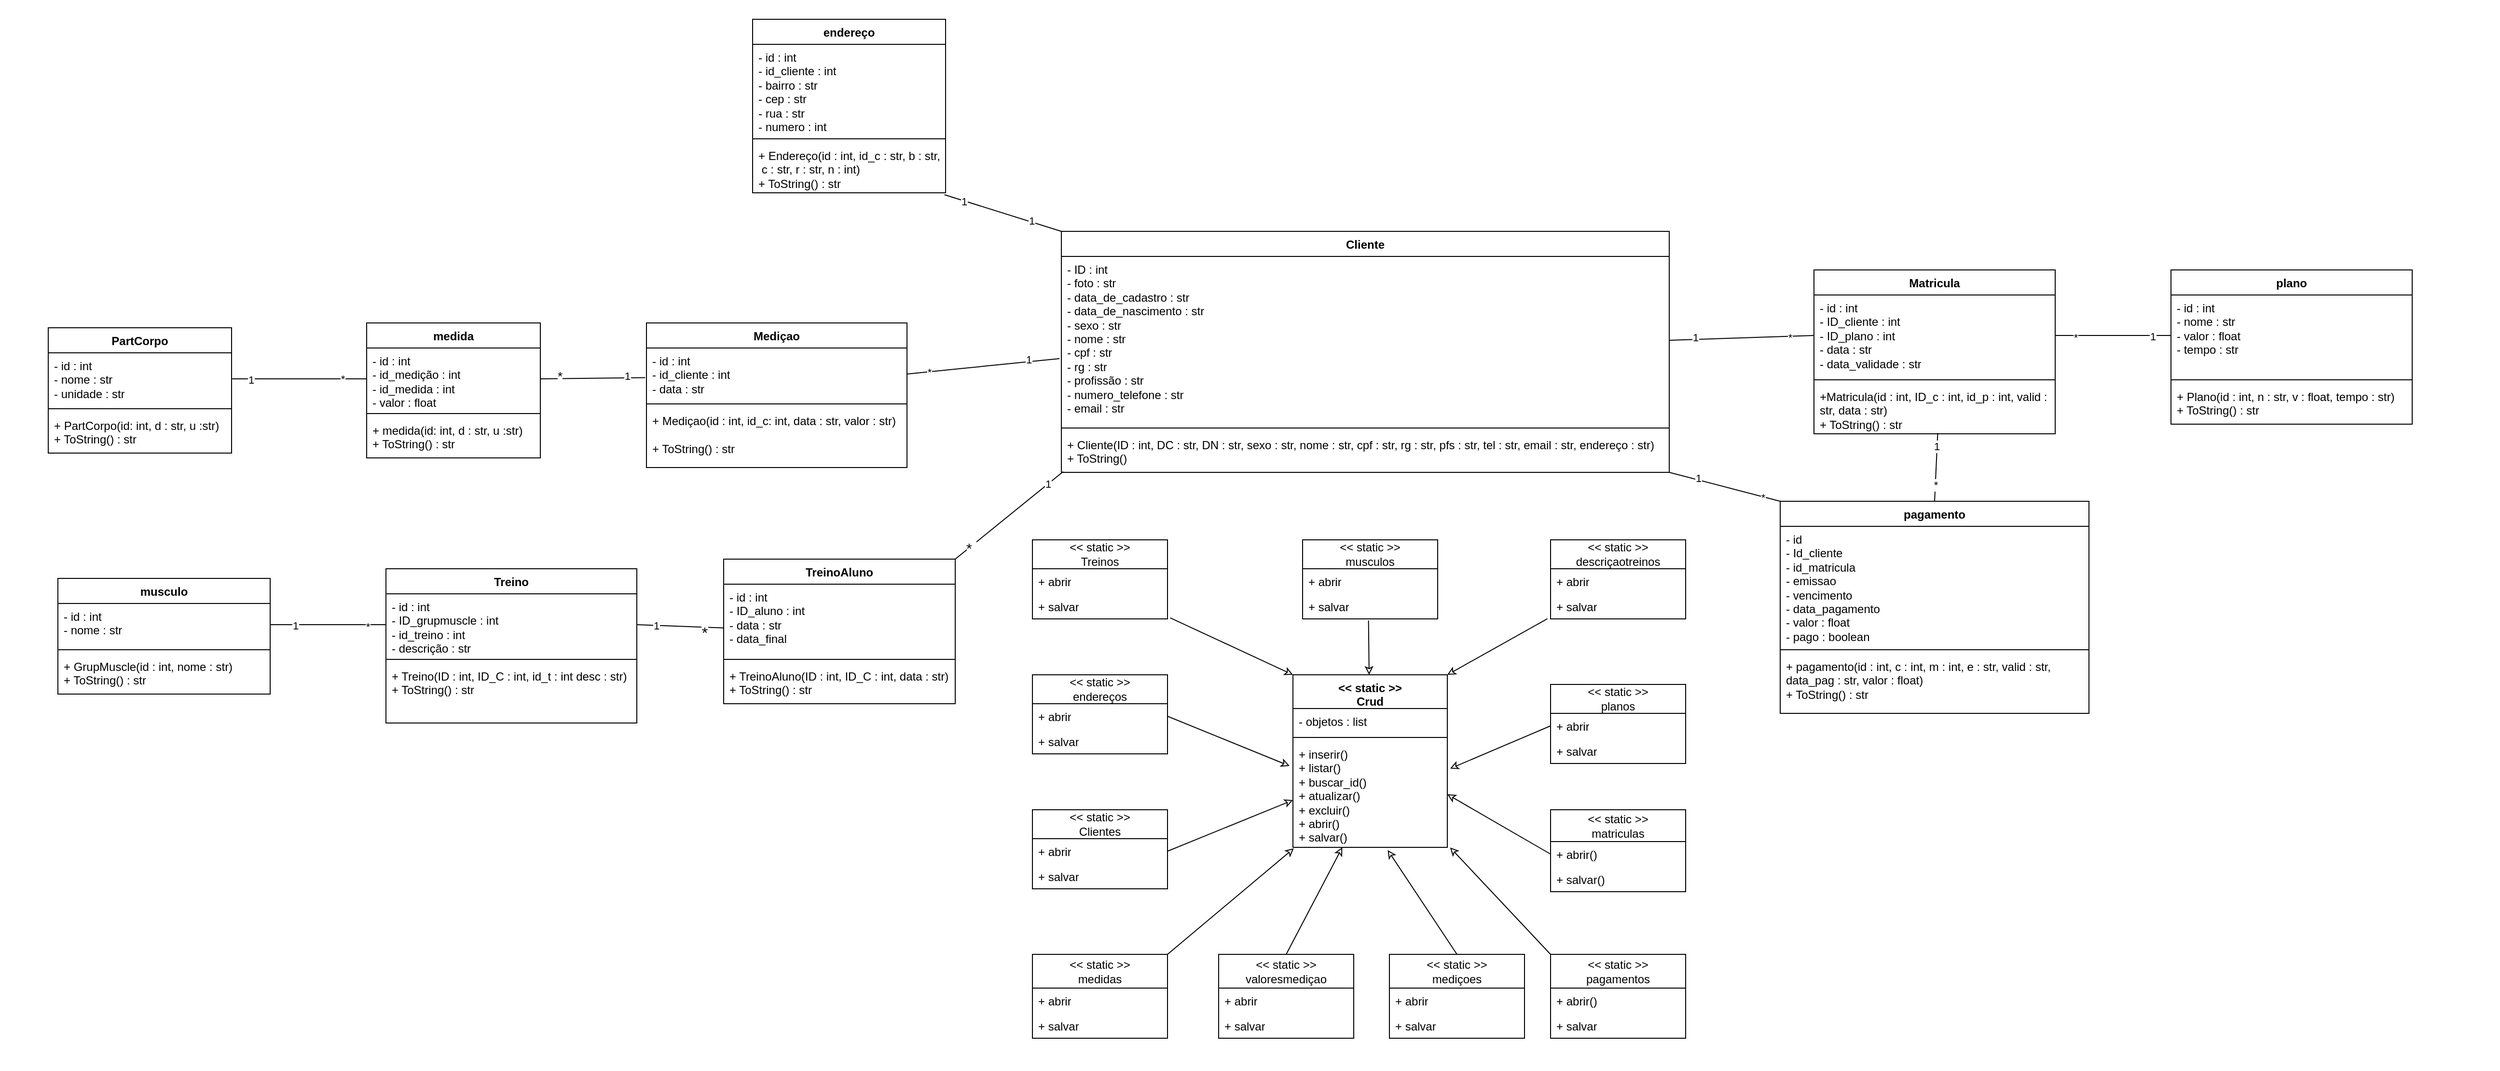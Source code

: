 <mxfile version="26.0.10">
  <diagram name="Página-1" id="hUZD1vpl5YjPBfnvqWsc">
    <mxGraphModel dx="4522" dy="1560" grid="1" gridSize="10" guides="1" tooltips="1" connect="1" arrows="1" fold="1" page="1" pageScale="1" pageWidth="827" pageHeight="1169" math="0" shadow="0">
      <root>
        <mxCell id="0" />
        <mxCell id="1" parent="0" />
        <mxCell id="Nbl7dLDj2I7G3vj8ango-3" value="" style="rounded=1;whiteSpace=wrap;html=1;strokeColor=none;" vertex="1" parent="1">
          <mxGeometry x="-960" y="40" width="2590" height="1110" as="geometry" />
        </mxCell>
        <mxCell id="XV5S56shHWVsJy7ZyUxP-1" value="Cliente" style="swimlane;fontStyle=1;align=center;verticalAlign=top;childLayout=stackLayout;horizontal=1;startSize=26;horizontalStack=0;resizeParent=1;resizeParentMax=0;resizeLast=0;collapsible=1;marginBottom=0;whiteSpace=wrap;html=1;fontFamily=Helvetica;" parent="1" vertex="1">
          <mxGeometry x="140" y="280" width="630" height="250" as="geometry" />
        </mxCell>
        <mxCell id="XV5S56shHWVsJy7ZyUxP-2" value="- ID : int&lt;div&gt;- foto : str&amp;nbsp;&lt;br&gt;&lt;div&gt;- data_de_cadastro : str&lt;/div&gt;&lt;div&gt;- data_de_nascimento : str&lt;/div&gt;&lt;div&gt;- sexo : str&lt;/div&gt;&lt;div&gt;- nome : str&lt;/div&gt;&lt;div&gt;- cpf : str&lt;/div&gt;&lt;div&gt;- rg : str&lt;/div&gt;&lt;div&gt;- profissão : str&lt;/div&gt;&lt;div&gt;- numero_telefone : str&lt;/div&gt;&lt;div&gt;- email : str&lt;/div&gt;&lt;div&gt;&lt;br&gt;&lt;/div&gt;&lt;/div&gt;" style="text;strokeColor=none;fillColor=none;align=left;verticalAlign=top;spacingLeft=4;spacingRight=4;overflow=hidden;rotatable=0;points=[[0,0.5],[1,0.5]];portConstraint=eastwest;whiteSpace=wrap;html=1;fontFamily=Helvetica;" parent="XV5S56shHWVsJy7ZyUxP-1" vertex="1">
          <mxGeometry y="26" width="630" height="174" as="geometry" />
        </mxCell>
        <mxCell id="XV5S56shHWVsJy7ZyUxP-3" value="" style="line;strokeWidth=1;fillColor=none;align=left;verticalAlign=middle;spacingTop=-1;spacingLeft=3;spacingRight=3;rotatable=0;labelPosition=right;points=[];portConstraint=eastwest;strokeColor=inherit;fontFamily=Helvetica;" parent="XV5S56shHWVsJy7ZyUxP-1" vertex="1">
          <mxGeometry y="200" width="630" height="8" as="geometry" />
        </mxCell>
        <mxCell id="XV5S56shHWVsJy7ZyUxP-4" value="+ Cliente(ID : int, DC : str, DN : str, sexo : str, nome : str, cpf : str, rg : str, pfs : str, tel : str, email : str, endereço : str)&lt;div&gt;+ ToString()&lt;/div&gt;&lt;div&gt;&amp;nbsp;&lt;/div&gt;" style="text;strokeColor=none;fillColor=none;align=left;verticalAlign=top;spacingLeft=4;spacingRight=4;overflow=hidden;rotatable=0;points=[[0,0.5],[1,0.5]];portConstraint=eastwest;whiteSpace=wrap;html=1;fontFamily=Helvetica;" parent="XV5S56shHWVsJy7ZyUxP-1" vertex="1">
          <mxGeometry y="208" width="630" height="42" as="geometry" />
        </mxCell>
        <mxCell id="XV5S56shHWVsJy7ZyUxP-6" value="Mediçao" style="swimlane;fontStyle=1;align=center;verticalAlign=top;childLayout=stackLayout;horizontal=1;startSize=26;horizontalStack=0;resizeParent=1;resizeParentMax=0;resizeLast=0;collapsible=1;marginBottom=0;whiteSpace=wrap;html=1;fontFamily=Helvetica;" parent="1" vertex="1">
          <mxGeometry x="-290" y="375" width="270" height="150" as="geometry" />
        </mxCell>
        <mxCell id="XV5S56shHWVsJy7ZyUxP-7" value="- id : int&lt;div&gt;- id_cliente : int&lt;/div&gt;&lt;div&gt;- data : str&lt;/div&gt;" style="text;strokeColor=none;fillColor=none;align=left;verticalAlign=top;spacingLeft=4;spacingRight=4;overflow=hidden;rotatable=0;points=[[0,0.5],[1,0.5]];portConstraint=eastwest;whiteSpace=wrap;html=1;fontFamily=Helvetica;" parent="XV5S56shHWVsJy7ZyUxP-6" vertex="1">
          <mxGeometry y="26" width="270" height="54" as="geometry" />
        </mxCell>
        <mxCell id="XV5S56shHWVsJy7ZyUxP-8" value="" style="line;strokeWidth=1;fillColor=none;align=left;verticalAlign=middle;spacingTop=-1;spacingLeft=3;spacingRight=3;rotatable=0;labelPosition=right;points=[];portConstraint=eastwest;strokeColor=inherit;fontFamily=Helvetica;" parent="XV5S56shHWVsJy7ZyUxP-6" vertex="1">
          <mxGeometry y="80" width="270" height="8" as="geometry" />
        </mxCell>
        <mxCell id="XV5S56shHWVsJy7ZyUxP-9" value="+ Mediçao(id : int, id_c: int, data : str, valor : str)&lt;div&gt;&lt;span style=&quot;background-color: transparent; color: light-dark(rgb(0, 0, 0), rgb(255, 255, 255));&quot;&gt;&lt;br&gt;&lt;/span&gt;&lt;/div&gt;&lt;div&gt;&lt;span style=&quot;background-color: transparent; color: light-dark(rgb(0, 0, 0), rgb(255, 255, 255));&quot;&gt;+ ToString() : str&lt;/span&gt;&lt;/div&gt;" style="text;strokeColor=none;fillColor=none;align=left;verticalAlign=top;spacingLeft=4;spacingRight=4;overflow=hidden;rotatable=0;points=[[0,0.5],[1,0.5]];portConstraint=eastwest;whiteSpace=wrap;html=1;fontFamily=Helvetica;" parent="XV5S56shHWVsJy7ZyUxP-6" vertex="1">
          <mxGeometry y="88" width="270" height="62" as="geometry" />
        </mxCell>
        <mxCell id="XV5S56shHWVsJy7ZyUxP-10" value="Matricula" style="swimlane;fontStyle=1;align=center;verticalAlign=top;childLayout=stackLayout;horizontal=1;startSize=26;horizontalStack=0;resizeParent=1;resizeParentMax=0;resizeLast=0;collapsible=1;marginBottom=0;whiteSpace=wrap;html=1;fontFamily=Helvetica;" parent="1" vertex="1">
          <mxGeometry x="920" y="320" width="250" height="170" as="geometry" />
        </mxCell>
        <mxCell id="XV5S56shHWVsJy7ZyUxP-11" value="- id : int&lt;div&gt;- ID_cliente : int&lt;/div&gt;&lt;div&gt;- ID_plano : int&lt;/div&gt;&lt;div&gt;- data : str&lt;/div&gt;&lt;div&gt;- data_validade : str&lt;/div&gt;" style="text;strokeColor=none;fillColor=none;align=left;verticalAlign=top;spacingLeft=4;spacingRight=4;overflow=hidden;rotatable=0;points=[[0,0.5],[1,0.5]];portConstraint=eastwest;whiteSpace=wrap;html=1;fontFamily=Helvetica;" parent="XV5S56shHWVsJy7ZyUxP-10" vertex="1">
          <mxGeometry y="26" width="250" height="84" as="geometry" />
        </mxCell>
        <mxCell id="XV5S56shHWVsJy7ZyUxP-12" value="" style="line;strokeWidth=1;fillColor=none;align=left;verticalAlign=middle;spacingTop=-1;spacingLeft=3;spacingRight=3;rotatable=0;labelPosition=right;points=[];portConstraint=eastwest;strokeColor=inherit;fontFamily=Helvetica;" parent="XV5S56shHWVsJy7ZyUxP-10" vertex="1">
          <mxGeometry y="110" width="250" height="8" as="geometry" />
        </mxCell>
        <mxCell id="XV5S56shHWVsJy7ZyUxP-13" value="+Matricula(id : int, ID_c : int, id_p : int, valid : str, data : str&lt;span style=&quot;background-color: transparent; color: light-dark(rgb(0, 0, 0), rgb(255, 255, 255));&quot;&gt;)&lt;/span&gt;&lt;div&gt;+ ToString() : str&lt;span style=&quot;background-color: transparent; color: light-dark(rgb(0, 0, 0), rgb(255, 255, 255));&quot;&gt;&lt;br&gt;&lt;/span&gt;&lt;/div&gt;" style="text;strokeColor=none;fillColor=none;align=left;verticalAlign=top;spacingLeft=4;spacingRight=4;overflow=hidden;rotatable=0;points=[[0,0.5],[1,0.5]];portConstraint=eastwest;whiteSpace=wrap;html=1;fontFamily=Helvetica;" parent="XV5S56shHWVsJy7ZyUxP-10" vertex="1">
          <mxGeometry y="118" width="250" height="52" as="geometry" />
        </mxCell>
        <mxCell id="XV5S56shHWVsJy7ZyUxP-14" value="pagamento" style="swimlane;fontStyle=1;align=center;verticalAlign=top;childLayout=stackLayout;horizontal=1;startSize=26;horizontalStack=0;resizeParent=1;resizeParentMax=0;resizeLast=0;collapsible=1;marginBottom=0;whiteSpace=wrap;html=1;fontFamily=Helvetica;" parent="1" vertex="1">
          <mxGeometry x="885" y="560" width="320" height="220" as="geometry" />
        </mxCell>
        <mxCell id="XV5S56shHWVsJy7ZyUxP-15" value="- id&lt;div&gt;- Id_cliente&lt;/div&gt;&lt;div&gt;- id_matricula&lt;/div&gt;&lt;div&gt;- emissao&lt;/div&gt;&lt;div&gt;- vencimento&lt;/div&gt;&lt;div&gt;- data_pagamento&lt;/div&gt;&lt;div&gt;- valor : float&lt;/div&gt;&lt;div&gt;- pago : boolean&lt;/div&gt;" style="text;strokeColor=none;fillColor=none;align=left;verticalAlign=top;spacingLeft=4;spacingRight=4;overflow=hidden;rotatable=0;points=[[0,0.5],[1,0.5]];portConstraint=eastwest;whiteSpace=wrap;html=1;fontFamily=Helvetica;" parent="XV5S56shHWVsJy7ZyUxP-14" vertex="1">
          <mxGeometry y="26" width="320" height="124" as="geometry" />
        </mxCell>
        <mxCell id="XV5S56shHWVsJy7ZyUxP-16" value="" style="line;strokeWidth=1;fillColor=none;align=left;verticalAlign=middle;spacingTop=-1;spacingLeft=3;spacingRight=3;rotatable=0;labelPosition=right;points=[];portConstraint=eastwest;strokeColor=inherit;fontFamily=Helvetica;" parent="XV5S56shHWVsJy7ZyUxP-14" vertex="1">
          <mxGeometry y="150" width="320" height="8" as="geometry" />
        </mxCell>
        <mxCell id="XV5S56shHWVsJy7ZyUxP-17" value="+ pagamento(id : int, c : int, m : int, e : str, valid : str, data_pag : str, valor : float)&lt;div&gt;+ ToString() : str&lt;br&gt;&lt;/div&gt;" style="text;strokeColor=none;fillColor=none;align=left;verticalAlign=top;spacingLeft=4;spacingRight=4;overflow=hidden;rotatable=0;points=[[0,0.5],[1,0.5]];portConstraint=eastwest;whiteSpace=wrap;html=1;fontFamily=Helvetica;" parent="XV5S56shHWVsJy7ZyUxP-14" vertex="1">
          <mxGeometry y="158" width="320" height="62" as="geometry" />
        </mxCell>
        <mxCell id="XV5S56shHWVsJy7ZyUxP-19" value="TreinoAluno" style="swimlane;fontStyle=1;align=center;verticalAlign=top;childLayout=stackLayout;horizontal=1;startSize=26;horizontalStack=0;resizeParent=1;resizeParentMax=0;resizeLast=0;collapsible=1;marginBottom=0;whiteSpace=wrap;html=1;fontFamily=Helvetica;" parent="1" vertex="1">
          <mxGeometry x="-210" y="620" width="240" height="150" as="geometry" />
        </mxCell>
        <mxCell id="XV5S56shHWVsJy7ZyUxP-20" value="- id : int&lt;div&gt;- ID_aluno : int&lt;/div&gt;&lt;div&gt;- data : str&lt;/div&gt;&lt;div&gt;- data_final&lt;/div&gt;" style="text;strokeColor=none;fillColor=none;align=left;verticalAlign=top;spacingLeft=4;spacingRight=4;overflow=hidden;rotatable=0;points=[[0,0.5],[1,0.5]];portConstraint=eastwest;whiteSpace=wrap;html=1;fontFamily=Helvetica;" parent="XV5S56shHWVsJy7ZyUxP-19" vertex="1">
          <mxGeometry y="26" width="240" height="74" as="geometry" />
        </mxCell>
        <mxCell id="XV5S56shHWVsJy7ZyUxP-21" value="" style="line;strokeWidth=1;fillColor=none;align=left;verticalAlign=middle;spacingTop=-1;spacingLeft=3;spacingRight=3;rotatable=0;labelPosition=right;points=[];portConstraint=eastwest;strokeColor=inherit;fontFamily=Helvetica;" parent="XV5S56shHWVsJy7ZyUxP-19" vertex="1">
          <mxGeometry y="100" width="240" height="8" as="geometry" />
        </mxCell>
        <mxCell id="XV5S56shHWVsJy7ZyUxP-22" value="+ TreinoAluno(ID : int, ID_C : int, data : str)&lt;div&gt;+ ToString() : str&lt;br&gt;&lt;/div&gt;" style="text;strokeColor=none;fillColor=none;align=left;verticalAlign=top;spacingLeft=4;spacingRight=4;overflow=hidden;rotatable=0;points=[[0,0.5],[1,0.5]];portConstraint=eastwest;whiteSpace=wrap;html=1;fontFamily=Helvetica;" parent="XV5S56shHWVsJy7ZyUxP-19" vertex="1">
          <mxGeometry y="108" width="240" height="42" as="geometry" />
        </mxCell>
        <mxCell id="XV5S56shHWVsJy7ZyUxP-24" value="&lt;div&gt;&amp;lt;&amp;lt; static &amp;gt;&amp;gt;&lt;/div&gt;Crud" style="swimlane;fontStyle=1;align=center;verticalAlign=top;childLayout=stackLayout;horizontal=1;startSize=35;horizontalStack=0;resizeParent=1;resizeParentMax=0;resizeLast=0;collapsible=1;marginBottom=0;whiteSpace=wrap;html=1;fontFamily=Helvetica;" parent="1" vertex="1">
          <mxGeometry x="380" y="740" width="160" height="179" as="geometry" />
        </mxCell>
        <mxCell id="XV5S56shHWVsJy7ZyUxP-25" value="- objetos : list" style="text;strokeColor=none;fillColor=none;align=left;verticalAlign=top;spacingLeft=4;spacingRight=4;overflow=hidden;rotatable=0;points=[[0,0.5],[1,0.5]];portConstraint=eastwest;whiteSpace=wrap;html=1;fontFamily=Helvetica;" parent="XV5S56shHWVsJy7ZyUxP-24" vertex="1">
          <mxGeometry y="35" width="160" height="26" as="geometry" />
        </mxCell>
        <mxCell id="XV5S56shHWVsJy7ZyUxP-26" value="" style="line;strokeWidth=1;fillColor=none;align=left;verticalAlign=middle;spacingTop=-1;spacingLeft=3;spacingRight=3;rotatable=0;labelPosition=right;points=[];portConstraint=eastwest;strokeColor=inherit;fontFamily=Helvetica;" parent="XV5S56shHWVsJy7ZyUxP-24" vertex="1">
          <mxGeometry y="61" width="160" height="8" as="geometry" />
        </mxCell>
        <mxCell id="XV5S56shHWVsJy7ZyUxP-27" value="+ inserir()&lt;div&gt;+ listar()&lt;/div&gt;&lt;div&gt;+ buscar_id()&lt;/div&gt;&lt;div&gt;+ atualizar()&lt;/div&gt;&lt;div&gt;+ excluir()&lt;/div&gt;&lt;div&gt;+ abrir()&lt;/div&gt;&lt;div&gt;+ salvar()&lt;/div&gt;" style="text;strokeColor=none;fillColor=none;align=left;verticalAlign=top;spacingLeft=4;spacingRight=4;overflow=hidden;rotatable=0;points=[[0,0.5],[1,0.5]];portConstraint=eastwest;whiteSpace=wrap;html=1;fontFamily=Helvetica;" parent="XV5S56shHWVsJy7ZyUxP-24" vertex="1">
          <mxGeometry y="69" width="160" height="110" as="geometry" />
        </mxCell>
        <mxCell id="XV5S56shHWVsJy7ZyUxP-32" value="&lt;div&gt;&amp;lt;&amp;lt; static &amp;gt;&amp;gt;&lt;br&gt;&lt;/div&gt;pagamentos" style="swimlane;fontStyle=0;childLayout=stackLayout;horizontal=1;startSize=35;fillColor=none;horizontalStack=0;resizeParent=1;resizeParentMax=0;resizeLast=0;collapsible=1;marginBottom=0;whiteSpace=wrap;html=1;fontFamily=Helvetica;" parent="1" vertex="1">
          <mxGeometry x="647" y="1030" width="140" height="87" as="geometry" />
        </mxCell>
        <mxCell id="XV5S56shHWVsJy7ZyUxP-33" value="+ abrir()" style="text;strokeColor=none;fillColor=none;align=left;verticalAlign=top;spacingLeft=4;spacingRight=4;overflow=hidden;rotatable=0;points=[[0,0.5],[1,0.5]];portConstraint=eastwest;whiteSpace=wrap;html=1;fontFamily=Helvetica;" parent="XV5S56shHWVsJy7ZyUxP-32" vertex="1">
          <mxGeometry y="35" width="140" height="26" as="geometry" />
        </mxCell>
        <mxCell id="XV5S56shHWVsJy7ZyUxP-34" value="+ salvar" style="text;strokeColor=none;fillColor=none;align=left;verticalAlign=top;spacingLeft=4;spacingRight=4;overflow=hidden;rotatable=0;points=[[0,0.5],[1,0.5]];portConstraint=eastwest;whiteSpace=wrap;html=1;fontFamily=Helvetica;" parent="XV5S56shHWVsJy7ZyUxP-32" vertex="1">
          <mxGeometry y="61" width="140" height="26" as="geometry" />
        </mxCell>
        <mxCell id="CKA0m6mWX_3aiRgcFo_4-65" style="edgeStyle=none;shape=connector;rounded=0;orthogonalLoop=1;jettySize=auto;html=1;exitX=0.5;exitY=0;exitDx=0;exitDy=0;strokeColor=default;align=center;verticalAlign=middle;fontFamily=Helvetica;fontSize=11;fontColor=default;labelBackgroundColor=default;endArrow=classic;endFill=0;" parent="1" source="XV5S56shHWVsJy7ZyUxP-35" target="XV5S56shHWVsJy7ZyUxP-27" edge="1">
          <mxGeometry relative="1" as="geometry" />
        </mxCell>
        <mxCell id="XV5S56shHWVsJy7ZyUxP-35" value="&lt;div&gt;&amp;lt;&amp;lt; static &amp;gt;&amp;gt;&lt;br&gt;&lt;/div&gt;valoresmediçao" style="swimlane;fontStyle=0;childLayout=stackLayout;horizontal=1;startSize=35;fillColor=none;horizontalStack=0;resizeParent=1;resizeParentMax=0;resizeLast=0;collapsible=1;marginBottom=0;whiteSpace=wrap;html=1;fontFamily=Helvetica;" parent="1" vertex="1">
          <mxGeometry x="303" y="1030" width="140" height="87" as="geometry" />
        </mxCell>
        <mxCell id="XV5S56shHWVsJy7ZyUxP-36" value="+ abrir" style="text;strokeColor=none;fillColor=none;align=left;verticalAlign=top;spacingLeft=4;spacingRight=4;overflow=hidden;rotatable=0;points=[[0,0.5],[1,0.5]];portConstraint=eastwest;whiteSpace=wrap;html=1;fontFamily=Helvetica;" parent="XV5S56shHWVsJy7ZyUxP-35" vertex="1">
          <mxGeometry y="35" width="140" height="26" as="geometry" />
        </mxCell>
        <mxCell id="XV5S56shHWVsJy7ZyUxP-37" value="+ salvar" style="text;strokeColor=none;fillColor=none;align=left;verticalAlign=top;spacingLeft=4;spacingRight=4;overflow=hidden;rotatable=0;points=[[0,0.5],[1,0.5]];portConstraint=eastwest;whiteSpace=wrap;html=1;fontFamily=Helvetica;" parent="XV5S56shHWVsJy7ZyUxP-35" vertex="1">
          <mxGeometry y="61" width="140" height="26" as="geometry" />
        </mxCell>
        <mxCell id="XV5S56shHWVsJy7ZyUxP-38" value="&lt;div&gt;&amp;lt;&amp;lt; static &amp;gt;&amp;gt;&lt;br&gt;&lt;/div&gt;medidas" style="swimlane;fontStyle=0;childLayout=stackLayout;horizontal=1;startSize=35;fillColor=none;horizontalStack=0;resizeParent=1;resizeParentMax=0;resizeLast=0;collapsible=1;marginBottom=0;whiteSpace=wrap;html=1;fontFamily=Helvetica;" parent="1" vertex="1">
          <mxGeometry x="110" y="1030" width="140" height="87" as="geometry" />
        </mxCell>
        <mxCell id="XV5S56shHWVsJy7ZyUxP-39" value="+ abrir" style="text;strokeColor=none;fillColor=none;align=left;verticalAlign=top;spacingLeft=4;spacingRight=4;overflow=hidden;rotatable=0;points=[[0,0.5],[1,0.5]];portConstraint=eastwest;whiteSpace=wrap;html=1;fontFamily=Helvetica;" parent="XV5S56shHWVsJy7ZyUxP-38" vertex="1">
          <mxGeometry y="35" width="140" height="26" as="geometry" />
        </mxCell>
        <mxCell id="XV5S56shHWVsJy7ZyUxP-40" value="+ salvar" style="text;strokeColor=none;fillColor=none;align=left;verticalAlign=top;spacingLeft=4;spacingRight=4;overflow=hidden;rotatable=0;points=[[0,0.5],[1,0.5]];portConstraint=eastwest;whiteSpace=wrap;html=1;fontFamily=Helvetica;" parent="XV5S56shHWVsJy7ZyUxP-38" vertex="1">
          <mxGeometry y="61" width="140" height="26" as="geometry" />
        </mxCell>
        <mxCell id="XV5S56shHWVsJy7ZyUxP-41" value="&lt;div&gt;&amp;lt;&amp;lt; static &amp;gt;&amp;gt;&lt;br&gt;&lt;/div&gt;Clientes" style="swimlane;fontStyle=0;childLayout=stackLayout;horizontal=1;startSize=30;fillColor=none;horizontalStack=0;resizeParent=1;resizeParentMax=0;resizeLast=0;collapsible=1;marginBottom=0;whiteSpace=wrap;html=1;fontFamily=Helvetica;" parent="1" vertex="1">
          <mxGeometry x="110" y="880" width="140" height="82" as="geometry" />
        </mxCell>
        <mxCell id="XV5S56shHWVsJy7ZyUxP-42" value="+ abrir" style="text;strokeColor=none;fillColor=none;align=left;verticalAlign=top;spacingLeft=4;spacingRight=4;overflow=hidden;rotatable=0;points=[[0,0.5],[1,0.5]];portConstraint=eastwest;whiteSpace=wrap;html=1;fontFamily=Helvetica;" parent="XV5S56shHWVsJy7ZyUxP-41" vertex="1">
          <mxGeometry y="30" width="140" height="26" as="geometry" />
        </mxCell>
        <mxCell id="XV5S56shHWVsJy7ZyUxP-43" value="+ salvar" style="text;strokeColor=none;fillColor=none;align=left;verticalAlign=top;spacingLeft=4;spacingRight=4;overflow=hidden;rotatable=0;points=[[0,0.5],[1,0.5]];portConstraint=eastwest;whiteSpace=wrap;html=1;fontFamily=Helvetica;" parent="XV5S56shHWVsJy7ZyUxP-41" vertex="1">
          <mxGeometry y="56" width="140" height="26" as="geometry" />
        </mxCell>
        <mxCell id="XV5S56shHWVsJy7ZyUxP-44" value="&lt;div&gt;&amp;lt;&amp;lt; static &amp;gt;&amp;gt;&lt;br&gt;&lt;/div&gt;matriculas" style="swimlane;fontStyle=0;childLayout=stackLayout;horizontal=1;startSize=33;fillColor=none;horizontalStack=0;resizeParent=1;resizeParentMax=0;resizeLast=0;collapsible=1;marginBottom=0;whiteSpace=wrap;html=1;fontFamily=Helvetica;" parent="1" vertex="1">
          <mxGeometry x="647" y="880" width="140" height="85" as="geometry" />
        </mxCell>
        <mxCell id="XV5S56shHWVsJy7ZyUxP-45" value="+ abrir()" style="text;strokeColor=none;fillColor=none;align=left;verticalAlign=top;spacingLeft=4;spacingRight=4;overflow=hidden;rotatable=0;points=[[0,0.5],[1,0.5]];portConstraint=eastwest;whiteSpace=wrap;html=1;fontFamily=Helvetica;" parent="XV5S56shHWVsJy7ZyUxP-44" vertex="1">
          <mxGeometry y="33" width="140" height="26" as="geometry" />
        </mxCell>
        <mxCell id="XV5S56shHWVsJy7ZyUxP-46" value="+ salvar()" style="text;strokeColor=none;fillColor=none;align=left;verticalAlign=top;spacingLeft=4;spacingRight=4;overflow=hidden;rotatable=0;points=[[0,0.5],[1,0.5]];portConstraint=eastwest;whiteSpace=wrap;html=1;fontFamily=Helvetica;" parent="XV5S56shHWVsJy7ZyUxP-44" vertex="1">
          <mxGeometry y="59" width="140" height="26" as="geometry" />
        </mxCell>
        <mxCell id="XV5S56shHWVsJy7ZyUxP-54" style="edgeStyle=none;shape=connector;rounded=0;orthogonalLoop=1;jettySize=auto;html=1;exitX=1;exitY=0.5;exitDx=0;exitDy=0;strokeColor=default;align=center;verticalAlign=middle;fontFamily=Helvetica;fontSize=11;fontColor=default;labelBackgroundColor=default;endArrow=classic;endFill=0;" parent="1" source="XV5S56shHWVsJy7ZyUxP-42" edge="1">
          <mxGeometry relative="1" as="geometry">
            <mxPoint x="380" y="870" as="targetPoint" />
          </mxGeometry>
        </mxCell>
        <mxCell id="XV5S56shHWVsJy7ZyUxP-55" style="edgeStyle=none;shape=connector;rounded=0;orthogonalLoop=1;jettySize=auto;html=1;exitX=1;exitY=0.5;exitDx=0;exitDy=0;entryX=-0.003;entryY=0.609;entryDx=0;entryDy=0;entryPerimeter=0;strokeColor=default;align=center;verticalAlign=middle;fontFamily=Helvetica;fontSize=11;fontColor=default;labelBackgroundColor=default;endArrow=none;endFill=0;startFill=0;" parent="1" source="XV5S56shHWVsJy7ZyUxP-7" target="XV5S56shHWVsJy7ZyUxP-2" edge="1">
          <mxGeometry relative="1" as="geometry" />
        </mxCell>
        <mxCell id="XV5S56shHWVsJy7ZyUxP-56" value="*" style="edgeLabel;html=1;align=center;verticalAlign=middle;resizable=0;points=[];fontFamily=Helvetica;fontSize=11;fontColor=default;labelBackgroundColor=default;" parent="XV5S56shHWVsJy7ZyUxP-55" vertex="1" connectable="0">
          <mxGeometry x="-0.709" relative="1" as="geometry">
            <mxPoint as="offset" />
          </mxGeometry>
        </mxCell>
        <mxCell id="XV5S56shHWVsJy7ZyUxP-57" value="1" style="edgeLabel;html=1;align=center;verticalAlign=middle;resizable=0;points=[];fontFamily=Helvetica;fontSize=11;fontColor=default;labelBackgroundColor=default;" parent="XV5S56shHWVsJy7ZyUxP-55" vertex="1" connectable="0">
          <mxGeometry x="0.444" y="-1" relative="1" as="geometry">
            <mxPoint x="12" y="-5" as="offset" />
          </mxGeometry>
        </mxCell>
        <mxCell id="XV5S56shHWVsJy7ZyUxP-58" style="edgeStyle=none;shape=connector;rounded=0;orthogonalLoop=1;jettySize=auto;html=1;exitX=0;exitY=0.5;exitDx=0;exitDy=0;entryX=1;entryY=0.5;entryDx=0;entryDy=0;strokeColor=default;align=center;verticalAlign=middle;fontFamily=Helvetica;fontSize=11;fontColor=default;labelBackgroundColor=default;endArrow=none;endFill=0;startFill=0;" parent="1" source="XV5S56shHWVsJy7ZyUxP-11" target="XV5S56shHWVsJy7ZyUxP-2" edge="1">
          <mxGeometry relative="1" as="geometry" />
        </mxCell>
        <mxCell id="XV5S56shHWVsJy7ZyUxP-67" value="*" style="edgeLabel;html=1;align=center;verticalAlign=middle;resizable=0;points=[];fontFamily=Helvetica;fontSize=11;fontColor=default;labelBackgroundColor=default;" parent="XV5S56shHWVsJy7ZyUxP-58" vertex="1" connectable="0">
          <mxGeometry x="-0.66" relative="1" as="geometry">
            <mxPoint y="1" as="offset" />
          </mxGeometry>
        </mxCell>
        <mxCell id="XV5S56shHWVsJy7ZyUxP-68" value="1" style="edgeLabel;html=1;align=center;verticalAlign=middle;resizable=0;points=[];fontFamily=Helvetica;fontSize=11;fontColor=default;labelBackgroundColor=default;" parent="XV5S56shHWVsJy7ZyUxP-58" vertex="1" connectable="0">
          <mxGeometry x="0.64" y="-2" relative="1" as="geometry">
            <mxPoint as="offset" />
          </mxGeometry>
        </mxCell>
        <mxCell id="XV5S56shHWVsJy7ZyUxP-59" style="edgeStyle=none;shape=connector;rounded=0;orthogonalLoop=1;jettySize=auto;html=1;exitX=0;exitY=0;exitDx=0;exitDy=0;entryX=1;entryY=1;entryDx=0;entryDy=0;entryPerimeter=0;strokeColor=default;align=center;verticalAlign=middle;fontFamily=Helvetica;fontSize=11;fontColor=default;labelBackgroundColor=default;startFill=0;endArrow=none;endFill=0;" parent="1" source="XV5S56shHWVsJy7ZyUxP-14" target="XV5S56shHWVsJy7ZyUxP-4" edge="1">
          <mxGeometry relative="1" as="geometry" />
        </mxCell>
        <mxCell id="XV5S56shHWVsJy7ZyUxP-65" value="1" style="edgeLabel;html=1;align=center;verticalAlign=middle;resizable=0;points=[];fontFamily=Helvetica;fontSize=11;fontColor=default;labelBackgroundColor=default;" parent="XV5S56shHWVsJy7ZyUxP-59" vertex="1" connectable="0">
          <mxGeometry x="-0.353" y="2" relative="1" as="geometry">
            <mxPoint x="-47" y="-16" as="offset" />
          </mxGeometry>
        </mxCell>
        <mxCell id="XV5S56shHWVsJy7ZyUxP-66" value="*" style="edgeLabel;html=1;align=center;verticalAlign=middle;resizable=0;points=[];fontFamily=Helvetica;fontSize=11;fontColor=default;labelBackgroundColor=default;" parent="XV5S56shHWVsJy7ZyUxP-59" vertex="1" connectable="0">
          <mxGeometry x="-0.305" y="-1" relative="1" as="geometry">
            <mxPoint x="22" y="7" as="offset" />
          </mxGeometry>
        </mxCell>
        <mxCell id="XV5S56shHWVsJy7ZyUxP-60" style="edgeStyle=none;shape=connector;rounded=0;orthogonalLoop=1;jettySize=auto;html=1;exitX=1;exitY=0;exitDx=0;exitDy=0;entryX=0.003;entryY=0.982;entryDx=0;entryDy=0;entryPerimeter=0;strokeColor=default;align=center;verticalAlign=middle;fontFamily=Helvetica;fontSize=11;fontColor=default;labelBackgroundColor=default;startFill=0;endArrow=none;endFill=0;" parent="1" source="XV5S56shHWVsJy7ZyUxP-19" target="XV5S56shHWVsJy7ZyUxP-4" edge="1">
          <mxGeometry relative="1" as="geometry" />
        </mxCell>
        <mxCell id="XV5S56shHWVsJy7ZyUxP-70" value="1" style="edgeLabel;html=1;align=center;verticalAlign=middle;resizable=0;points=[];fontFamily=Helvetica;fontSize=11;fontColor=default;labelBackgroundColor=default;" parent="XV5S56shHWVsJy7ZyUxP-60" vertex="1" connectable="0">
          <mxGeometry x="0.711" relative="1" as="geometry">
            <mxPoint as="offset" />
          </mxGeometry>
        </mxCell>
        <mxCell id="XV5S56shHWVsJy7ZyUxP-71" value="*&amp;nbsp;" style="edgeLabel;html=1;align=center;verticalAlign=middle;resizable=0;points=[];fontFamily=Helvetica;fontSize=15;fontColor=default;labelBackgroundColor=default;" parent="XV5S56shHWVsJy7ZyUxP-60" vertex="1" connectable="0">
          <mxGeometry x="-0.695" y="-2" relative="1" as="geometry">
            <mxPoint x="-3" as="offset" />
          </mxGeometry>
        </mxCell>
        <mxCell id="1uOu0MmswzALxyuZXBRw-2" value="medida" style="swimlane;fontStyle=1;align=center;verticalAlign=top;childLayout=stackLayout;horizontal=1;startSize=26;horizontalStack=0;resizeParent=1;resizeParentMax=0;resizeLast=0;collapsible=1;marginBottom=0;whiteSpace=wrap;html=1;" parent="1" vertex="1">
          <mxGeometry x="-580" y="375" width="180" height="140" as="geometry" />
        </mxCell>
        <mxCell id="1uOu0MmswzALxyuZXBRw-3" value="- id : int&lt;div&gt;- id_medição : int&lt;/div&gt;&lt;div&gt;- id_medida : int&lt;/div&gt;&lt;div&gt;- valor : float&lt;br&gt;&lt;/div&gt;" style="text;strokeColor=none;fillColor=none;align=left;verticalAlign=top;spacingLeft=4;spacingRight=4;overflow=hidden;rotatable=0;points=[[0,0.5],[1,0.5]];portConstraint=eastwest;whiteSpace=wrap;html=1;" parent="1uOu0MmswzALxyuZXBRw-2" vertex="1">
          <mxGeometry y="26" width="180" height="64" as="geometry" />
        </mxCell>
        <mxCell id="1uOu0MmswzALxyuZXBRw-4" value="" style="line;strokeWidth=1;fillColor=none;align=left;verticalAlign=middle;spacingTop=-1;spacingLeft=3;spacingRight=3;rotatable=0;labelPosition=right;points=[];portConstraint=eastwest;strokeColor=inherit;" parent="1uOu0MmswzALxyuZXBRw-2" vertex="1">
          <mxGeometry y="90" width="180" height="8" as="geometry" />
        </mxCell>
        <mxCell id="1uOu0MmswzALxyuZXBRw-5" value="+ medida(id: int, d : str, u :str)&lt;div&gt;+ ToString() : str&lt;br&gt;&lt;/div&gt;&lt;div&gt;&lt;br&gt;&lt;/div&gt;" style="text;strokeColor=none;fillColor=none;align=left;verticalAlign=top;spacingLeft=4;spacingRight=4;overflow=hidden;rotatable=0;points=[[0,0.5],[1,0.5]];portConstraint=eastwest;whiteSpace=wrap;html=1;" parent="1uOu0MmswzALxyuZXBRw-2" vertex="1">
          <mxGeometry y="98" width="180" height="42" as="geometry" />
        </mxCell>
        <mxCell id="1uOu0MmswzALxyuZXBRw-6" value="endereço" style="swimlane;fontStyle=1;align=center;verticalAlign=top;childLayout=stackLayout;horizontal=1;startSize=26;horizontalStack=0;resizeParent=1;resizeParentMax=0;resizeLast=0;collapsible=1;marginBottom=0;whiteSpace=wrap;html=1;" parent="1" vertex="1">
          <mxGeometry x="-180" y="60" width="200" height="180" as="geometry" />
        </mxCell>
        <mxCell id="1uOu0MmswzALxyuZXBRw-7" value="&lt;div&gt;- id : int&lt;/div&gt;&lt;div&gt;- id_cliente : int&lt;/div&gt;- bairro : str&lt;div&gt;- cep : str&lt;/div&gt;&lt;div&gt;- rua : str&lt;/div&gt;&lt;div&gt;- numero : int&lt;/div&gt;" style="text;strokeColor=none;fillColor=none;align=left;verticalAlign=top;spacingLeft=4;spacingRight=4;overflow=hidden;rotatable=0;points=[[0,0.5],[1,0.5]];portConstraint=eastwest;whiteSpace=wrap;html=1;" parent="1uOu0MmswzALxyuZXBRw-6" vertex="1">
          <mxGeometry y="26" width="200" height="94" as="geometry" />
        </mxCell>
        <mxCell id="1uOu0MmswzALxyuZXBRw-8" value="" style="line;strokeWidth=1;fillColor=none;align=left;verticalAlign=middle;spacingTop=-1;spacingLeft=3;spacingRight=3;rotatable=0;labelPosition=right;points=[];portConstraint=eastwest;strokeColor=inherit;" parent="1uOu0MmswzALxyuZXBRw-6" vertex="1">
          <mxGeometry y="120" width="200" height="8" as="geometry" />
        </mxCell>
        <mxCell id="1uOu0MmswzALxyuZXBRw-9" value="+ Endereço(id : int, id_c : str, b : str,&lt;div&gt;&amp;nbsp;c : str, r : str, n : int)&lt;/div&gt;&lt;div&gt;+ ToString() : str&lt;br&gt;&lt;/div&gt;" style="text;strokeColor=none;fillColor=none;align=left;verticalAlign=top;spacingLeft=4;spacingRight=4;overflow=hidden;rotatable=0;points=[[0,0.5],[1,0.5]];portConstraint=eastwest;whiteSpace=wrap;html=1;" parent="1uOu0MmswzALxyuZXBRw-6" vertex="1">
          <mxGeometry y="128" width="200" height="52" as="geometry" />
        </mxCell>
        <mxCell id="1uOu0MmswzALxyuZXBRw-10" style="rounded=0;orthogonalLoop=1;jettySize=auto;html=1;exitX=1;exitY=0.5;exitDx=0;exitDy=0;entryX=-0.005;entryY=0.569;entryDx=0;entryDy=0;endArrow=none;startFill=0;entryPerimeter=0;" parent="1" source="1uOu0MmswzALxyuZXBRw-3" target="XV5S56shHWVsJy7ZyUxP-7" edge="1">
          <mxGeometry relative="1" as="geometry" />
        </mxCell>
        <mxCell id="CKA0m6mWX_3aiRgcFo_4-11" value="*" style="edgeLabel;html=1;align=center;verticalAlign=middle;resizable=0;points=[];fontSize=13;" parent="1uOu0MmswzALxyuZXBRw-10" vertex="1" connectable="0">
          <mxGeometry x="0.676" relative="1" as="geometry">
            <mxPoint x="-71" y="-2" as="offset" />
          </mxGeometry>
        </mxCell>
        <mxCell id="CKA0m6mWX_3aiRgcFo_4-12" value="1" style="edgeLabel;html=1;align=center;verticalAlign=middle;resizable=0;points=[];" parent="1uOu0MmswzALxyuZXBRw-10" vertex="1" connectable="0">
          <mxGeometry x="-0.506" y="-1" relative="1" as="geometry">
            <mxPoint x="63" y="-4" as="offset" />
          </mxGeometry>
        </mxCell>
        <mxCell id="1uOu0MmswzALxyuZXBRw-13" style="rounded=0;orthogonalLoop=1;jettySize=auto;html=1;exitX=0;exitY=0;exitDx=0;exitDy=0;entryX=0.994;entryY=1.038;entryDx=0;entryDy=0;entryPerimeter=0;endArrow=none;startFill=0;" parent="1" source="XV5S56shHWVsJy7ZyUxP-1" target="1uOu0MmswzALxyuZXBRw-9" edge="1">
          <mxGeometry relative="1" as="geometry" />
        </mxCell>
        <mxCell id="CKA0m6mWX_3aiRgcFo_4-17" value="1" style="edgeLabel;html=1;align=center;verticalAlign=middle;resizable=0;points=[];" parent="1uOu0MmswzALxyuZXBRw-13" vertex="1" connectable="0">
          <mxGeometry x="0.671" y="1" relative="1" as="geometry">
            <mxPoint as="offset" />
          </mxGeometry>
        </mxCell>
        <mxCell id="CKA0m6mWX_3aiRgcFo_4-18" value="1" style="edgeLabel;html=1;align=center;verticalAlign=middle;resizable=0;points=[];" parent="1uOu0MmswzALxyuZXBRw-13" vertex="1" connectable="0">
          <mxGeometry x="-0.483" y="-1" relative="1" as="geometry">
            <mxPoint as="offset" />
          </mxGeometry>
        </mxCell>
        <mxCell id="1uOu0MmswzALxyuZXBRw-15" value="musculo" style="swimlane;fontStyle=1;align=center;verticalAlign=top;childLayout=stackLayout;horizontal=1;startSize=26;horizontalStack=0;resizeParent=1;resizeParentMax=0;resizeLast=0;collapsible=1;marginBottom=0;whiteSpace=wrap;html=1;fontFamily=Helvetica;" parent="1" vertex="1">
          <mxGeometry x="-900" y="640" width="220" height="120" as="geometry" />
        </mxCell>
        <mxCell id="1uOu0MmswzALxyuZXBRw-16" value="- id : int&lt;div&gt;- nome : str&lt;/div&gt;" style="text;strokeColor=none;fillColor=none;align=left;verticalAlign=top;spacingLeft=4;spacingRight=4;overflow=hidden;rotatable=0;points=[[0,0.5],[1,0.5]];portConstraint=eastwest;whiteSpace=wrap;html=1;fontFamily=Helvetica;" parent="1uOu0MmswzALxyuZXBRw-15" vertex="1">
          <mxGeometry y="26" width="220" height="44" as="geometry" />
        </mxCell>
        <mxCell id="1uOu0MmswzALxyuZXBRw-17" value="" style="line;strokeWidth=1;fillColor=none;align=left;verticalAlign=middle;spacingTop=-1;spacingLeft=3;spacingRight=3;rotatable=0;labelPosition=right;points=[];portConstraint=eastwest;strokeColor=inherit;fontFamily=Helvetica;" parent="1uOu0MmswzALxyuZXBRw-15" vertex="1">
          <mxGeometry y="70" width="220" height="8" as="geometry" />
        </mxCell>
        <mxCell id="1uOu0MmswzALxyuZXBRw-18" value="+ GrupMuscle(id : int, nome : str)&lt;div&gt;+ ToString() : str&lt;/div&gt;" style="text;strokeColor=none;fillColor=none;align=left;verticalAlign=top;spacingLeft=4;spacingRight=4;overflow=hidden;rotatable=0;points=[[0,0.5],[1,0.5]];portConstraint=eastwest;whiteSpace=wrap;html=1;fontFamily=Helvetica;" parent="1uOu0MmswzALxyuZXBRw-15" vertex="1">
          <mxGeometry y="78" width="220" height="42" as="geometry" />
        </mxCell>
        <mxCell id="CKA0m6mWX_3aiRgcFo_4-1" value="plano" style="swimlane;fontStyle=1;align=center;verticalAlign=top;childLayout=stackLayout;horizontal=1;startSize=26;horizontalStack=0;resizeParent=1;resizeParentMax=0;resizeLast=0;collapsible=1;marginBottom=0;whiteSpace=wrap;html=1;fontFamily=Helvetica;" parent="1" vertex="1">
          <mxGeometry x="1290" y="320" width="250" height="160" as="geometry" />
        </mxCell>
        <mxCell id="CKA0m6mWX_3aiRgcFo_4-2" value="- id : int&lt;div&gt;- nome : str&lt;/div&gt;&lt;div&gt;&lt;span style=&quot;background-color: transparent; color: light-dark(rgb(0, 0, 0), rgb(255, 255, 255));&quot;&gt;- valor : float&lt;/span&gt;&lt;/div&gt;&lt;div&gt;- tempo : str&lt;/div&gt;" style="text;strokeColor=none;fillColor=none;align=left;verticalAlign=top;spacingLeft=4;spacingRight=4;overflow=hidden;rotatable=0;points=[[0,0.5],[1,0.5]];portConstraint=eastwest;whiteSpace=wrap;html=1;fontFamily=Helvetica;" parent="CKA0m6mWX_3aiRgcFo_4-1" vertex="1">
          <mxGeometry y="26" width="250" height="84" as="geometry" />
        </mxCell>
        <mxCell id="CKA0m6mWX_3aiRgcFo_4-3" value="" style="line;strokeWidth=1;fillColor=none;align=left;verticalAlign=middle;spacingTop=-1;spacingLeft=3;spacingRight=3;rotatable=0;labelPosition=right;points=[];portConstraint=eastwest;strokeColor=inherit;fontFamily=Helvetica;" parent="CKA0m6mWX_3aiRgcFo_4-1" vertex="1">
          <mxGeometry y="110" width="250" height="8" as="geometry" />
        </mxCell>
        <mxCell id="CKA0m6mWX_3aiRgcFo_4-4" value="+ Plano(id : int, n : str, v : float, tempo : str&lt;span style=&quot;background-color: transparent; color: light-dark(rgb(0, 0, 0), rgb(255, 255, 255));&quot;&gt;)&lt;/span&gt;&lt;div&gt;+ ToString() : str&lt;span style=&quot;background-color: transparent; color: light-dark(rgb(0, 0, 0), rgb(255, 255, 255));&quot;&gt;&lt;br&gt;&lt;/span&gt;&lt;/div&gt;" style="text;strokeColor=none;fillColor=none;align=left;verticalAlign=top;spacingLeft=4;spacingRight=4;overflow=hidden;rotatable=0;points=[[0,0.5],[1,0.5]];portConstraint=eastwest;whiteSpace=wrap;html=1;fontFamily=Helvetica;" parent="CKA0m6mWX_3aiRgcFo_4-1" vertex="1">
          <mxGeometry y="118" width="250" height="42" as="geometry" />
        </mxCell>
        <mxCell id="CKA0m6mWX_3aiRgcFo_4-5" style="rounded=0;orthogonalLoop=1;jettySize=auto;html=1;exitX=0;exitY=0.5;exitDx=0;exitDy=0;endArrow=none;startFill=0;" parent="1" source="CKA0m6mWX_3aiRgcFo_4-2" target="XV5S56shHWVsJy7ZyUxP-11" edge="1">
          <mxGeometry relative="1" as="geometry" />
        </mxCell>
        <mxCell id="CKA0m6mWX_3aiRgcFo_4-7" value="*" style="edgeLabel;html=1;align=center;verticalAlign=middle;resizable=0;points=[];" parent="CKA0m6mWX_3aiRgcFo_4-5" vertex="1" connectable="0">
          <mxGeometry x="-0.575" y="1" relative="1" as="geometry">
            <mxPoint x="-74" y="1" as="offset" />
          </mxGeometry>
        </mxCell>
        <mxCell id="Nbl7dLDj2I7G3vj8ango-1" value="1" style="edgeLabel;html=1;align=center;verticalAlign=middle;resizable=0;points=[];" vertex="1" connectable="0" parent="CKA0m6mWX_3aiRgcFo_4-5">
          <mxGeometry x="0.676" y="1" relative="1" as="geometry">
            <mxPoint x="81" as="offset" />
          </mxGeometry>
        </mxCell>
        <mxCell id="CKA0m6mWX_3aiRgcFo_4-6" style="rounded=0;orthogonalLoop=1;jettySize=auto;html=1;exitX=0.5;exitY=0;exitDx=0;exitDy=0;entryX=0.513;entryY=0.985;entryDx=0;entryDy=0;entryPerimeter=0;endArrow=none;startFill=0;" parent="1" source="XV5S56shHWVsJy7ZyUxP-14" target="XV5S56shHWVsJy7ZyUxP-13" edge="1">
          <mxGeometry relative="1" as="geometry" />
        </mxCell>
        <mxCell id="CKA0m6mWX_3aiRgcFo_4-9" value="1" style="edgeLabel;html=1;align=center;verticalAlign=middle;resizable=0;points=[];" parent="CKA0m6mWX_3aiRgcFo_4-6" vertex="1" connectable="0">
          <mxGeometry x="0.606" y="1" relative="1" as="geometry">
            <mxPoint as="offset" />
          </mxGeometry>
        </mxCell>
        <mxCell id="CKA0m6mWX_3aiRgcFo_4-10" value="*" style="edgeLabel;html=1;align=center;verticalAlign=middle;resizable=0;points=[];" parent="CKA0m6mWX_3aiRgcFo_4-6" vertex="1" connectable="0">
          <mxGeometry x="-0.521" relative="1" as="geometry">
            <mxPoint as="offset" />
          </mxGeometry>
        </mxCell>
        <mxCell id="CKA0m6mWX_3aiRgcFo_4-19" value="Treino" style="swimlane;fontStyle=1;align=center;verticalAlign=top;childLayout=stackLayout;horizontal=1;startSize=26;horizontalStack=0;resizeParent=1;resizeParentMax=0;resizeLast=0;collapsible=1;marginBottom=0;whiteSpace=wrap;html=1;fontFamily=Helvetica;" parent="1" vertex="1">
          <mxGeometry x="-560" y="630" width="260" height="160" as="geometry" />
        </mxCell>
        <mxCell id="CKA0m6mWX_3aiRgcFo_4-20" value="- id : int&lt;div&gt;- ID_grupmuscle : int&lt;/div&gt;&lt;div&gt;- id_treino : int&lt;/div&gt;&lt;div&gt;- descrição : str&lt;/div&gt;" style="text;strokeColor=none;fillColor=none;align=left;verticalAlign=top;spacingLeft=4;spacingRight=4;overflow=hidden;rotatable=0;points=[[0,0.5],[1,0.5]];portConstraint=eastwest;whiteSpace=wrap;html=1;fontFamily=Helvetica;" parent="CKA0m6mWX_3aiRgcFo_4-19" vertex="1">
          <mxGeometry y="26" width="260" height="64" as="geometry" />
        </mxCell>
        <mxCell id="CKA0m6mWX_3aiRgcFo_4-21" value="" style="line;strokeWidth=1;fillColor=none;align=left;verticalAlign=middle;spacingTop=-1;spacingLeft=3;spacingRight=3;rotatable=0;labelPosition=right;points=[];portConstraint=eastwest;strokeColor=inherit;fontFamily=Helvetica;" parent="CKA0m6mWX_3aiRgcFo_4-19" vertex="1">
          <mxGeometry y="90" width="260" height="8" as="geometry" />
        </mxCell>
        <mxCell id="CKA0m6mWX_3aiRgcFo_4-22" value="+ Treino(ID : int, ID_C : int, id_t : int desc : str)&lt;div&gt;+ ToString() : str&lt;br&gt;&lt;/div&gt;" style="text;strokeColor=none;fillColor=none;align=left;verticalAlign=top;spacingLeft=4;spacingRight=4;overflow=hidden;rotatable=0;points=[[0,0.5],[1,0.5]];portConstraint=eastwest;whiteSpace=wrap;html=1;fontFamily=Helvetica;" parent="CKA0m6mWX_3aiRgcFo_4-19" vertex="1">
          <mxGeometry y="98" width="260" height="62" as="geometry" />
        </mxCell>
        <mxCell id="CKA0m6mWX_3aiRgcFo_4-28" style="rounded=0;orthogonalLoop=1;jettySize=auto;html=1;exitX=1;exitY=0.5;exitDx=0;exitDy=0;endArrow=none;startFill=0;entryX=-0.001;entryY=0.613;entryDx=0;entryDy=0;entryPerimeter=0;" parent="1" source="CKA0m6mWX_3aiRgcFo_4-20" target="XV5S56shHWVsJy7ZyUxP-20" edge="1">
          <mxGeometry relative="1" as="geometry">
            <mxPoint x="-220" y="678" as="targetPoint" />
          </mxGeometry>
        </mxCell>
        <mxCell id="CKA0m6mWX_3aiRgcFo_4-30" value="1" style="edgeLabel;html=1;align=center;verticalAlign=middle;resizable=0;points=[];fontFamily=Helvetica;fontSize=11;fontColor=default;labelBackgroundColor=default;" parent="CKA0m6mWX_3aiRgcFo_4-28" vertex="1" connectable="0">
          <mxGeometry x="0.541" y="-1" relative="1" as="geometry">
            <mxPoint x="-49" y="-3" as="offset" />
          </mxGeometry>
        </mxCell>
        <mxCell id="CKA0m6mWX_3aiRgcFo_4-31" value="*" style="edgeLabel;html=1;align=center;verticalAlign=middle;resizable=0;points=[];fontFamily=Helvetica;fontSize=16;fontColor=default;labelBackgroundColor=default;" parent="CKA0m6mWX_3aiRgcFo_4-28" vertex="1" connectable="0">
          <mxGeometry x="-0.633" relative="1" as="geometry">
            <mxPoint x="53" y="7" as="offset" />
          </mxGeometry>
        </mxCell>
        <mxCell id="CKA0m6mWX_3aiRgcFo_4-29" style="edgeStyle=none;shape=connector;rounded=0;orthogonalLoop=1;jettySize=auto;html=1;exitX=1;exitY=0.5;exitDx=0;exitDy=0;entryX=0;entryY=0.5;entryDx=0;entryDy=0;strokeColor=default;align=center;verticalAlign=middle;fontFamily=Helvetica;fontSize=11;fontColor=default;labelBackgroundColor=default;startFill=0;endArrow=none;" parent="1" source="1uOu0MmswzALxyuZXBRw-16" target="CKA0m6mWX_3aiRgcFo_4-20" edge="1">
          <mxGeometry relative="1" as="geometry" />
        </mxCell>
        <mxCell id="CKA0m6mWX_3aiRgcFo_4-32" value="*" style="edgeLabel;html=1;align=center;verticalAlign=middle;resizable=0;points=[];fontFamily=Helvetica;fontSize=11;fontColor=default;labelBackgroundColor=default;" parent="CKA0m6mWX_3aiRgcFo_4-29" vertex="1" connectable="0">
          <mxGeometry x="0.671" y="-2" relative="1" as="geometry">
            <mxPoint as="offset" />
          </mxGeometry>
        </mxCell>
        <mxCell id="CKA0m6mWX_3aiRgcFo_4-33" value="1" style="edgeLabel;html=1;align=center;verticalAlign=middle;resizable=0;points=[];fontFamily=Helvetica;fontSize=11;fontColor=default;labelBackgroundColor=default;" parent="CKA0m6mWX_3aiRgcFo_4-29" vertex="1" connectable="0">
          <mxGeometry x="-0.569" y="-2" relative="1" as="geometry">
            <mxPoint y="-1" as="offset" />
          </mxGeometry>
        </mxCell>
        <mxCell id="CKA0m6mWX_3aiRgcFo_4-34" value="PartCorpo" style="swimlane;fontStyle=1;align=center;verticalAlign=top;childLayout=stackLayout;horizontal=1;startSize=26;horizontalStack=0;resizeParent=1;resizeParentMax=0;resizeLast=0;collapsible=1;marginBottom=0;whiteSpace=wrap;html=1;" parent="1" vertex="1">
          <mxGeometry x="-910" y="380" width="190" height="130" as="geometry" />
        </mxCell>
        <mxCell id="CKA0m6mWX_3aiRgcFo_4-35" value="- id : int&lt;div&gt;&lt;span style=&quot;background-color: transparent; color: light-dark(rgb(0, 0, 0), rgb(255, 255, 255));&quot;&gt;- nome : str&lt;/span&gt;&lt;br&gt;&lt;/div&gt;&lt;div&gt;&lt;span style=&quot;background-color: transparent; color: light-dark(rgb(0, 0, 0), rgb(255, 255, 255));&quot;&gt;- unidade : str&lt;/span&gt;&lt;/div&gt;" style="text;strokeColor=none;fillColor=none;align=left;verticalAlign=top;spacingLeft=4;spacingRight=4;overflow=hidden;rotatable=0;points=[[0,0.5],[1,0.5]];portConstraint=eastwest;whiteSpace=wrap;html=1;" parent="CKA0m6mWX_3aiRgcFo_4-34" vertex="1">
          <mxGeometry y="26" width="190" height="54" as="geometry" />
        </mxCell>
        <mxCell id="CKA0m6mWX_3aiRgcFo_4-36" value="" style="line;strokeWidth=1;fillColor=none;align=left;verticalAlign=middle;spacingTop=-1;spacingLeft=3;spacingRight=3;rotatable=0;labelPosition=right;points=[];portConstraint=eastwest;strokeColor=inherit;" parent="CKA0m6mWX_3aiRgcFo_4-34" vertex="1">
          <mxGeometry y="80" width="190" height="8" as="geometry" />
        </mxCell>
        <mxCell id="CKA0m6mWX_3aiRgcFo_4-37" value="+ PartCorpo(id: int, d : str, u :str)&lt;div&gt;+ ToString() : str&lt;br&gt;&lt;/div&gt;&lt;div&gt;&lt;br&gt;&lt;/div&gt;" style="text;strokeColor=none;fillColor=none;align=left;verticalAlign=top;spacingLeft=4;spacingRight=4;overflow=hidden;rotatable=0;points=[[0,0.5],[1,0.5]];portConstraint=eastwest;whiteSpace=wrap;html=1;" parent="CKA0m6mWX_3aiRgcFo_4-34" vertex="1">
          <mxGeometry y="88" width="190" height="42" as="geometry" />
        </mxCell>
        <mxCell id="CKA0m6mWX_3aiRgcFo_4-38" style="edgeStyle=none;shape=connector;rounded=0;orthogonalLoop=1;jettySize=auto;html=1;exitX=1;exitY=0.5;exitDx=0;exitDy=0;entryX=0;entryY=0.5;entryDx=0;entryDy=0;strokeColor=default;align=center;verticalAlign=middle;fontFamily=Helvetica;fontSize=11;fontColor=default;labelBackgroundColor=default;startFill=0;endArrow=none;" parent="1" source="CKA0m6mWX_3aiRgcFo_4-35" target="1uOu0MmswzALxyuZXBRw-3" edge="1">
          <mxGeometry relative="1" as="geometry" />
        </mxCell>
        <mxCell id="3SvbkL01WJ1g5ChDJe9W-1" value="1" style="edgeLabel;html=1;align=center;verticalAlign=middle;resizable=0;points=[];" parent="CKA0m6mWX_3aiRgcFo_4-38" vertex="1" connectable="0">
          <mxGeometry x="0.655" relative="1" as="geometry">
            <mxPoint x="-96" y="1" as="offset" />
          </mxGeometry>
        </mxCell>
        <mxCell id="3SvbkL01WJ1g5ChDJe9W-2" value="*" style="edgeLabel;html=1;align=center;verticalAlign=middle;resizable=0;points=[];" parent="CKA0m6mWX_3aiRgcFo_4-38" vertex="1" connectable="0">
          <mxGeometry x="0.641" relative="1" as="geometry">
            <mxPoint as="offset" />
          </mxGeometry>
        </mxCell>
        <mxCell id="CKA0m6mWX_3aiRgcFo_4-40" value="&lt;div&gt;&amp;lt;&amp;lt; static &amp;gt;&amp;gt;&lt;br&gt;&lt;/div&gt;endereços" style="swimlane;fontStyle=0;childLayout=stackLayout;horizontal=1;startSize=30;fillColor=none;horizontalStack=0;resizeParent=1;resizeParentMax=0;resizeLast=0;collapsible=1;marginBottom=0;whiteSpace=wrap;html=1;fontFamily=Helvetica;" parent="1" vertex="1">
          <mxGeometry x="110" y="740" width="140" height="82" as="geometry" />
        </mxCell>
        <mxCell id="CKA0m6mWX_3aiRgcFo_4-41" value="+ abrir" style="text;strokeColor=none;fillColor=none;align=left;verticalAlign=top;spacingLeft=4;spacingRight=4;overflow=hidden;rotatable=0;points=[[0,0.5],[1,0.5]];portConstraint=eastwest;whiteSpace=wrap;html=1;fontFamily=Helvetica;" parent="CKA0m6mWX_3aiRgcFo_4-40" vertex="1">
          <mxGeometry y="30" width="140" height="26" as="geometry" />
        </mxCell>
        <mxCell id="CKA0m6mWX_3aiRgcFo_4-42" value="+ salvar" style="text;strokeColor=none;fillColor=none;align=left;verticalAlign=top;spacingLeft=4;spacingRight=4;overflow=hidden;rotatable=0;points=[[0,0.5],[1,0.5]];portConstraint=eastwest;whiteSpace=wrap;html=1;fontFamily=Helvetica;" parent="CKA0m6mWX_3aiRgcFo_4-40" vertex="1">
          <mxGeometry y="56" width="140" height="26" as="geometry" />
        </mxCell>
        <mxCell id="CKA0m6mWX_3aiRgcFo_4-44" value="&lt;div&gt;&amp;lt;&amp;lt; static &amp;gt;&amp;gt;&lt;br&gt;&lt;/div&gt;Treinos" style="swimlane;fontStyle=0;childLayout=stackLayout;horizontal=1;startSize=30;fillColor=none;horizontalStack=0;resizeParent=1;resizeParentMax=0;resizeLast=0;collapsible=1;marginBottom=0;whiteSpace=wrap;html=1;fontFamily=Helvetica;" parent="1" vertex="1">
          <mxGeometry x="110" y="600" width="140" height="82" as="geometry" />
        </mxCell>
        <mxCell id="CKA0m6mWX_3aiRgcFo_4-45" value="+ abrir" style="text;strokeColor=none;fillColor=none;align=left;verticalAlign=top;spacingLeft=4;spacingRight=4;overflow=hidden;rotatable=0;points=[[0,0.5],[1,0.5]];portConstraint=eastwest;whiteSpace=wrap;html=1;fontFamily=Helvetica;" parent="CKA0m6mWX_3aiRgcFo_4-44" vertex="1">
          <mxGeometry y="30" width="140" height="26" as="geometry" />
        </mxCell>
        <mxCell id="CKA0m6mWX_3aiRgcFo_4-46" value="+ salvar" style="text;strokeColor=none;fillColor=none;align=left;verticalAlign=top;spacingLeft=4;spacingRight=4;overflow=hidden;rotatable=0;points=[[0,0.5],[1,0.5]];portConstraint=eastwest;whiteSpace=wrap;html=1;fontFamily=Helvetica;" parent="CKA0m6mWX_3aiRgcFo_4-44" vertex="1">
          <mxGeometry y="56" width="140" height="26" as="geometry" />
        </mxCell>
        <mxCell id="CKA0m6mWX_3aiRgcFo_4-74" style="edgeStyle=none;shape=connector;rounded=0;orthogonalLoop=1;jettySize=auto;html=1;exitX=0.488;exitY=1.063;exitDx=0;exitDy=0;strokeColor=default;align=center;verticalAlign=middle;fontFamily=Helvetica;fontSize=11;fontColor=default;labelBackgroundColor=default;endArrow=classic;endFill=0;exitPerimeter=0;" parent="1" source="CKA0m6mWX_3aiRgcFo_4-49" target="XV5S56shHWVsJy7ZyUxP-24" edge="1">
          <mxGeometry relative="1" as="geometry" />
        </mxCell>
        <mxCell id="CKA0m6mWX_3aiRgcFo_4-47" value="&lt;div&gt;&amp;lt;&amp;lt; static &amp;gt;&amp;gt;&lt;br&gt;&lt;/div&gt;musculos" style="swimlane;fontStyle=0;childLayout=stackLayout;horizontal=1;startSize=30;fillColor=none;horizontalStack=0;resizeParent=1;resizeParentMax=0;resizeLast=0;collapsible=1;marginBottom=0;whiteSpace=wrap;html=1;fontFamily=Helvetica;" parent="1" vertex="1">
          <mxGeometry x="390" y="600" width="140" height="82" as="geometry" />
        </mxCell>
        <mxCell id="CKA0m6mWX_3aiRgcFo_4-48" value="+ abrir" style="text;strokeColor=none;fillColor=none;align=left;verticalAlign=top;spacingLeft=4;spacingRight=4;overflow=hidden;rotatable=0;points=[[0,0.5],[1,0.5]];portConstraint=eastwest;whiteSpace=wrap;html=1;fontFamily=Helvetica;" parent="CKA0m6mWX_3aiRgcFo_4-47" vertex="1">
          <mxGeometry y="30" width="140" height="26" as="geometry" />
        </mxCell>
        <mxCell id="CKA0m6mWX_3aiRgcFo_4-49" value="+ salvar" style="text;strokeColor=none;fillColor=none;align=left;verticalAlign=top;spacingLeft=4;spacingRight=4;overflow=hidden;rotatable=0;points=[[0,0.5],[1,0.5]];portConstraint=eastwest;whiteSpace=wrap;html=1;fontFamily=Helvetica;" parent="CKA0m6mWX_3aiRgcFo_4-47" vertex="1">
          <mxGeometry y="56" width="140" height="26" as="geometry" />
        </mxCell>
        <mxCell id="CKA0m6mWX_3aiRgcFo_4-50" value="&lt;div&gt;&amp;lt;&amp;lt; static &amp;gt;&amp;gt;&lt;br&gt;&lt;/div&gt;planos" style="swimlane;fontStyle=0;childLayout=stackLayout;horizontal=1;startSize=30;fillColor=none;horizontalStack=0;resizeParent=1;resizeParentMax=0;resizeLast=0;collapsible=1;marginBottom=0;whiteSpace=wrap;html=1;fontFamily=Helvetica;" parent="1" vertex="1">
          <mxGeometry x="647" y="750" width="140" height="82" as="geometry" />
        </mxCell>
        <mxCell id="CKA0m6mWX_3aiRgcFo_4-51" value="+ abrir" style="text;strokeColor=none;fillColor=none;align=left;verticalAlign=top;spacingLeft=4;spacingRight=4;overflow=hidden;rotatable=0;points=[[0,0.5],[1,0.5]];portConstraint=eastwest;whiteSpace=wrap;html=1;fontFamily=Helvetica;" parent="CKA0m6mWX_3aiRgcFo_4-50" vertex="1">
          <mxGeometry y="30" width="140" height="26" as="geometry" />
        </mxCell>
        <mxCell id="CKA0m6mWX_3aiRgcFo_4-52" value="+ salvar" style="text;strokeColor=none;fillColor=none;align=left;verticalAlign=top;spacingLeft=4;spacingRight=4;overflow=hidden;rotatable=0;points=[[0,0.5],[1,0.5]];portConstraint=eastwest;whiteSpace=wrap;html=1;fontFamily=Helvetica;" parent="CKA0m6mWX_3aiRgcFo_4-50" vertex="1">
          <mxGeometry y="56" width="140" height="26" as="geometry" />
        </mxCell>
        <mxCell id="CKA0m6mWX_3aiRgcFo_4-56" value="&lt;div&gt;&amp;lt;&amp;lt; static &amp;gt;&amp;gt;&lt;br&gt;&lt;/div&gt;mediçoes" style="swimlane;fontStyle=0;childLayout=stackLayout;horizontal=1;startSize=35;fillColor=none;horizontalStack=0;resizeParent=1;resizeParentMax=0;resizeLast=0;collapsible=1;marginBottom=0;whiteSpace=wrap;html=1;fontFamily=Helvetica;" parent="1" vertex="1">
          <mxGeometry x="480" y="1030" width="140" height="87" as="geometry" />
        </mxCell>
        <mxCell id="CKA0m6mWX_3aiRgcFo_4-57" value="+ abrir" style="text;strokeColor=none;fillColor=none;align=left;verticalAlign=top;spacingLeft=4;spacingRight=4;overflow=hidden;rotatable=0;points=[[0,0.5],[1,0.5]];portConstraint=eastwest;whiteSpace=wrap;html=1;fontFamily=Helvetica;" parent="CKA0m6mWX_3aiRgcFo_4-56" vertex="1">
          <mxGeometry y="35" width="140" height="26" as="geometry" />
        </mxCell>
        <mxCell id="CKA0m6mWX_3aiRgcFo_4-58" value="+ salvar" style="text;strokeColor=none;fillColor=none;align=left;verticalAlign=top;spacingLeft=4;spacingRight=4;overflow=hidden;rotatable=0;points=[[0,0.5],[1,0.5]];portConstraint=eastwest;whiteSpace=wrap;html=1;fontFamily=Helvetica;" parent="CKA0m6mWX_3aiRgcFo_4-56" vertex="1">
          <mxGeometry y="61" width="140" height="26" as="geometry" />
        </mxCell>
        <mxCell id="CKA0m6mWX_3aiRgcFo_4-59" value="&lt;div&gt;&amp;lt;&amp;lt; static &amp;gt;&amp;gt;&lt;br&gt;&lt;/div&gt;descriçaotreinos" style="swimlane;fontStyle=0;childLayout=stackLayout;horizontal=1;startSize=30;fillColor=none;horizontalStack=0;resizeParent=1;resizeParentMax=0;resizeLast=0;collapsible=1;marginBottom=0;whiteSpace=wrap;html=1;fontFamily=Helvetica;" parent="1" vertex="1">
          <mxGeometry x="647" y="600" width="140" height="82" as="geometry" />
        </mxCell>
        <mxCell id="CKA0m6mWX_3aiRgcFo_4-60" value="+ abrir" style="text;strokeColor=none;fillColor=none;align=left;verticalAlign=top;spacingLeft=4;spacingRight=4;overflow=hidden;rotatable=0;points=[[0,0.5],[1,0.5]];portConstraint=eastwest;whiteSpace=wrap;html=1;fontFamily=Helvetica;" parent="CKA0m6mWX_3aiRgcFo_4-59" vertex="1">
          <mxGeometry y="30" width="140" height="26" as="geometry" />
        </mxCell>
        <mxCell id="CKA0m6mWX_3aiRgcFo_4-61" value="+ salvar" style="text;strokeColor=none;fillColor=none;align=left;verticalAlign=top;spacingLeft=4;spacingRight=4;overflow=hidden;rotatable=0;points=[[0,0.5],[1,0.5]];portConstraint=eastwest;whiteSpace=wrap;html=1;fontFamily=Helvetica;" parent="CKA0m6mWX_3aiRgcFo_4-59" vertex="1">
          <mxGeometry y="56" width="140" height="26" as="geometry" />
        </mxCell>
        <mxCell id="CKA0m6mWX_3aiRgcFo_4-64" style="edgeStyle=none;shape=connector;rounded=0;orthogonalLoop=1;jettySize=auto;html=1;exitX=1;exitY=0;exitDx=0;exitDy=0;entryX=0.006;entryY=1.009;entryDx=0;entryDy=0;entryPerimeter=0;strokeColor=default;align=center;verticalAlign=middle;fontFamily=Helvetica;fontSize=11;fontColor=default;labelBackgroundColor=default;endArrow=classic;endFill=0;" parent="1" source="XV5S56shHWVsJy7ZyUxP-38" target="XV5S56shHWVsJy7ZyUxP-27" edge="1">
          <mxGeometry relative="1" as="geometry" />
        </mxCell>
        <mxCell id="CKA0m6mWX_3aiRgcFo_4-66" style="edgeStyle=none;shape=connector;rounded=0;orthogonalLoop=1;jettySize=auto;html=1;exitX=0.5;exitY=0;exitDx=0;exitDy=0;entryX=0.614;entryY=1.026;entryDx=0;entryDy=0;entryPerimeter=0;strokeColor=default;align=center;verticalAlign=middle;fontFamily=Helvetica;fontSize=11;fontColor=default;labelBackgroundColor=default;endArrow=classic;endFill=0;" parent="1" source="CKA0m6mWX_3aiRgcFo_4-56" target="XV5S56shHWVsJy7ZyUxP-27" edge="1">
          <mxGeometry relative="1" as="geometry" />
        </mxCell>
        <mxCell id="CKA0m6mWX_3aiRgcFo_4-67" style="edgeStyle=none;shape=connector;rounded=0;orthogonalLoop=1;jettySize=auto;html=1;exitX=0;exitY=0;exitDx=0;exitDy=0;entryX=1.018;entryY=1.001;entryDx=0;entryDy=0;entryPerimeter=0;strokeColor=default;align=center;verticalAlign=middle;fontFamily=Helvetica;fontSize=11;fontColor=default;labelBackgroundColor=default;endArrow=classic;endFill=0;" parent="1" source="XV5S56shHWVsJy7ZyUxP-32" target="XV5S56shHWVsJy7ZyUxP-27" edge="1">
          <mxGeometry relative="1" as="geometry" />
        </mxCell>
        <mxCell id="CKA0m6mWX_3aiRgcFo_4-69" style="edgeStyle=none;shape=connector;rounded=0;orthogonalLoop=1;jettySize=auto;html=1;exitX=0;exitY=0.5;exitDx=0;exitDy=0;entryX=1;entryY=0.5;entryDx=0;entryDy=0;strokeColor=default;align=center;verticalAlign=middle;fontFamily=Helvetica;fontSize=11;fontColor=default;labelBackgroundColor=default;endArrow=classic;endFill=0;" parent="1" source="XV5S56shHWVsJy7ZyUxP-45" target="XV5S56shHWVsJy7ZyUxP-27" edge="1">
          <mxGeometry relative="1" as="geometry" />
        </mxCell>
        <mxCell id="CKA0m6mWX_3aiRgcFo_4-70" style="edgeStyle=none;shape=connector;rounded=0;orthogonalLoop=1;jettySize=auto;html=1;exitX=0;exitY=0.5;exitDx=0;exitDy=0;entryX=1.018;entryY=0.257;entryDx=0;entryDy=0;entryPerimeter=0;strokeColor=default;align=center;verticalAlign=middle;fontFamily=Helvetica;fontSize=11;fontColor=default;labelBackgroundColor=default;endArrow=classic;endFill=0;" parent="1" source="CKA0m6mWX_3aiRgcFo_4-51" target="XV5S56shHWVsJy7ZyUxP-27" edge="1">
          <mxGeometry relative="1" as="geometry" />
        </mxCell>
        <mxCell id="CKA0m6mWX_3aiRgcFo_4-71" style="edgeStyle=none;shape=connector;rounded=0;orthogonalLoop=1;jettySize=auto;html=1;exitX=1;exitY=0.5;exitDx=0;exitDy=0;entryX=-0.022;entryY=0.232;entryDx=0;entryDy=0;entryPerimeter=0;strokeColor=default;align=center;verticalAlign=middle;fontFamily=Helvetica;fontSize=11;fontColor=default;labelBackgroundColor=default;endArrow=classic;endFill=0;" parent="1" source="CKA0m6mWX_3aiRgcFo_4-41" target="XV5S56shHWVsJy7ZyUxP-27" edge="1">
          <mxGeometry relative="1" as="geometry" />
        </mxCell>
        <mxCell id="CKA0m6mWX_3aiRgcFo_4-73" style="edgeStyle=none;shape=connector;rounded=0;orthogonalLoop=1;jettySize=auto;html=1;exitX=1.02;exitY=0.958;exitDx=0;exitDy=0;entryX=0;entryY=0;entryDx=0;entryDy=0;strokeColor=default;align=center;verticalAlign=middle;fontFamily=Helvetica;fontSize=11;fontColor=default;labelBackgroundColor=default;endArrow=classic;endFill=0;exitPerimeter=0;" parent="1" source="CKA0m6mWX_3aiRgcFo_4-46" target="XV5S56shHWVsJy7ZyUxP-24" edge="1">
          <mxGeometry relative="1" as="geometry" />
        </mxCell>
        <mxCell id="CKA0m6mWX_3aiRgcFo_4-75" style="edgeStyle=none;shape=connector;rounded=0;orthogonalLoop=1;jettySize=auto;html=1;exitX=-0.023;exitY=0.993;exitDx=0;exitDy=0;entryX=1;entryY=0;entryDx=0;entryDy=0;strokeColor=default;align=center;verticalAlign=middle;fontFamily=Helvetica;fontSize=11;fontColor=default;labelBackgroundColor=default;endArrow=classic;endFill=0;exitPerimeter=0;" parent="1" source="CKA0m6mWX_3aiRgcFo_4-61" target="XV5S56shHWVsJy7ZyUxP-24" edge="1">
          <mxGeometry relative="1" as="geometry" />
        </mxCell>
      </root>
    </mxGraphModel>
  </diagram>
</mxfile>
